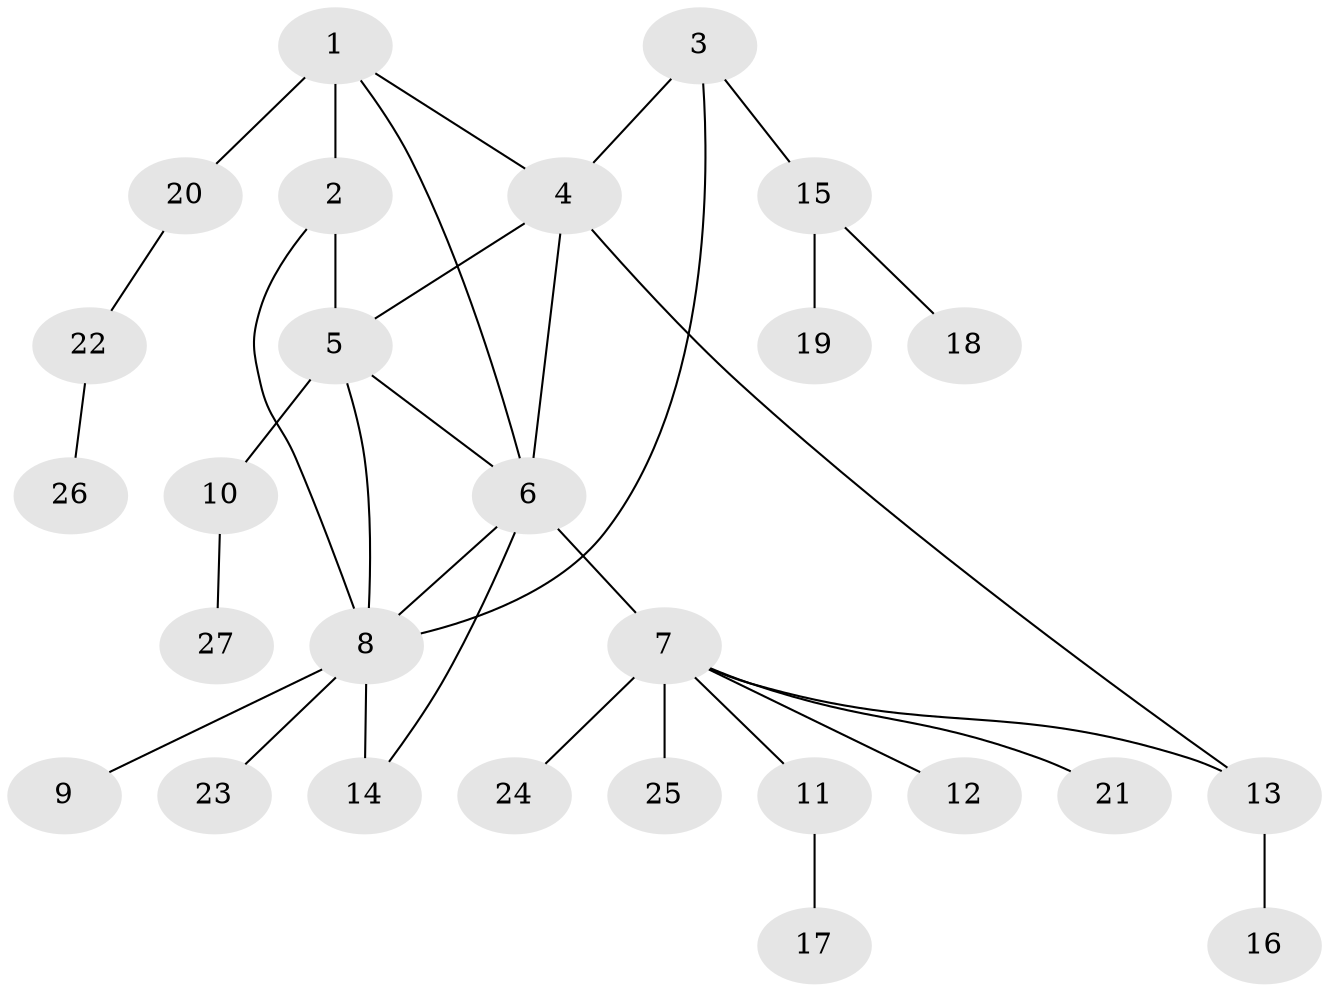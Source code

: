 // original degree distribution, {6: 0.038461538461538464, 4: 0.07692307692307693, 12: 0.019230769230769232, 1: 0.5769230769230769, 7: 0.019230769230769232, 8: 0.038461538461538464, 2: 0.21153846153846154, 3: 0.019230769230769232}
// Generated by graph-tools (version 1.1) at 2025/37/03/09/25 02:37:27]
// undirected, 27 vertices, 34 edges
graph export_dot {
graph [start="1"]
  node [color=gray90,style=filled];
  1;
  2;
  3;
  4;
  5;
  6;
  7;
  8;
  9;
  10;
  11;
  12;
  13;
  14;
  15;
  16;
  17;
  18;
  19;
  20;
  21;
  22;
  23;
  24;
  25;
  26;
  27;
  1 -- 2 [weight=1.0];
  1 -- 4 [weight=1.0];
  1 -- 6 [weight=1.0];
  1 -- 20 [weight=2.0];
  2 -- 5 [weight=1.0];
  2 -- 8 [weight=1.0];
  3 -- 4 [weight=1.0];
  3 -- 8 [weight=1.0];
  3 -- 15 [weight=1.0];
  4 -- 5 [weight=1.0];
  4 -- 6 [weight=1.0];
  4 -- 13 [weight=1.0];
  5 -- 6 [weight=1.0];
  5 -- 8 [weight=1.0];
  5 -- 10 [weight=7.0];
  6 -- 7 [weight=1.0];
  6 -- 8 [weight=1.0];
  6 -- 14 [weight=1.0];
  7 -- 11 [weight=1.0];
  7 -- 12 [weight=1.0];
  7 -- 13 [weight=1.0];
  7 -- 21 [weight=1.0];
  7 -- 24 [weight=1.0];
  7 -- 25 [weight=1.0];
  8 -- 9 [weight=1.0];
  8 -- 14 [weight=1.0];
  8 -- 23 [weight=1.0];
  10 -- 27 [weight=1.0];
  11 -- 17 [weight=1.0];
  13 -- 16 [weight=1.0];
  15 -- 18 [weight=1.0];
  15 -- 19 [weight=1.0];
  20 -- 22 [weight=1.0];
  22 -- 26 [weight=1.0];
}
